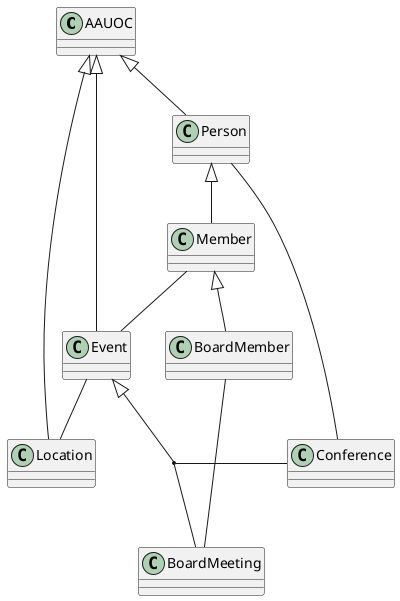 @startuml

class AAUOC
class Location
class Event
class Person
class Member
class BoardMember
class BoardMeeting
class Conference

AAUOC <|-- Location
AAUOC <|-- Event
AAUOC <|-- Person
Person <|-- Member
Member <|-- BoardMember
Event <|-- BoardMeeting
Event -- Location
Member -- Event
BoardMember -- BoardMeeting
Person -- Conference
(Event, BoardMeeting) -- Conference

@enduml